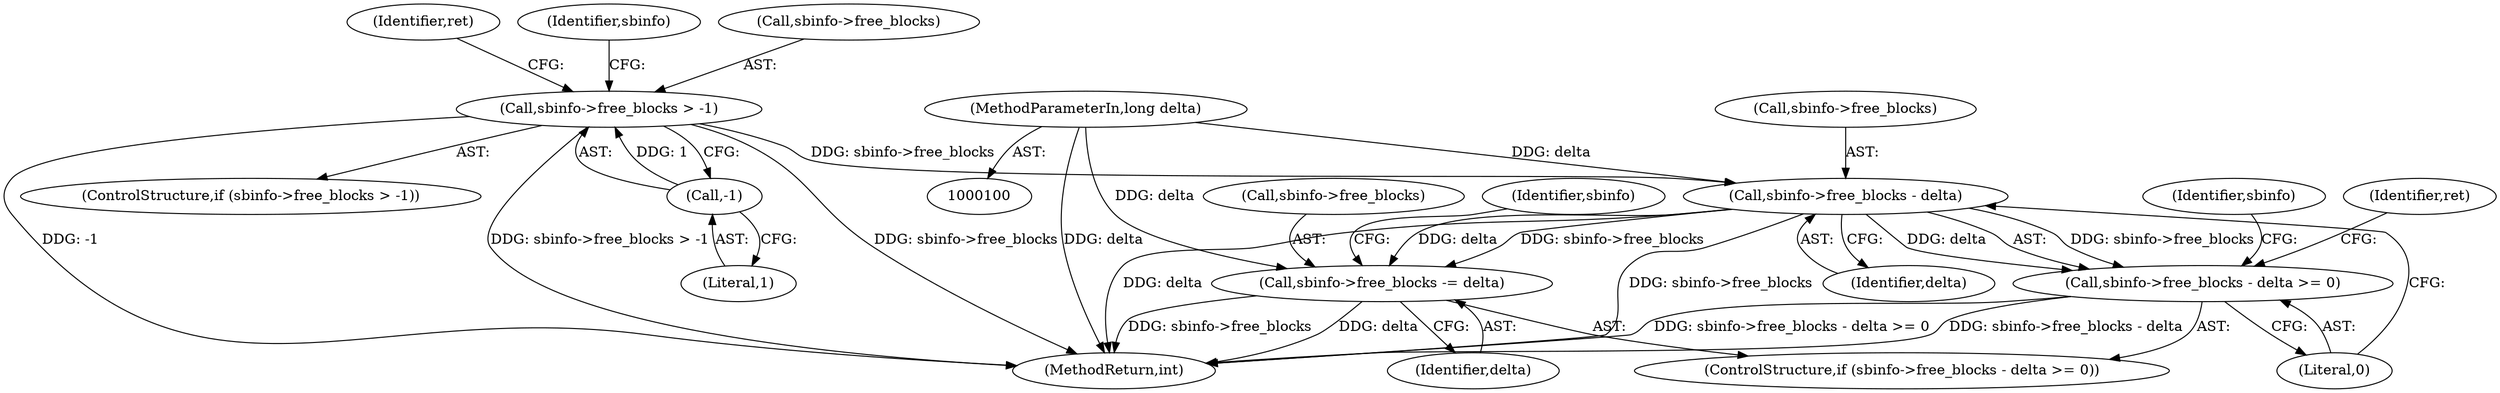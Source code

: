 digraph "1_linux_90481622d75715bfcb68501280a917dbfe516029@API" {
"1000132" [label="(Call,sbinfo->free_blocks - delta)"];
"1000118" [label="(Call,sbinfo->free_blocks > -1)"];
"1000122" [label="(Call,-1)"];
"1000102" [label="(MethodParameterIn,long delta)"];
"1000131" [label="(Call,sbinfo->free_blocks - delta >= 0)"];
"1000138" [label="(Call,sbinfo->free_blocks -= delta)"];
"1000133" [label="(Call,sbinfo->free_blocks)"];
"1000140" [label="(Identifier,sbinfo)"];
"1000154" [label="(Identifier,ret)"];
"1000117" [label="(ControlStructure,if (sbinfo->free_blocks > -1))"];
"1000155" [label="(MethodReturn,int)"];
"1000102" [label="(MethodParameterIn,long delta)"];
"1000136" [label="(Identifier,delta)"];
"1000128" [label="(Identifier,sbinfo)"];
"1000139" [label="(Call,sbinfo->free_blocks)"];
"1000142" [label="(Identifier,delta)"];
"1000138" [label="(Call,sbinfo->free_blocks -= delta)"];
"1000145" [label="(Identifier,ret)"];
"1000130" [label="(ControlStructure,if (sbinfo->free_blocks - delta >= 0))"];
"1000119" [label="(Call,sbinfo->free_blocks)"];
"1000151" [label="(Identifier,sbinfo)"];
"1000122" [label="(Call,-1)"];
"1000132" [label="(Call,sbinfo->free_blocks - delta)"];
"1000118" [label="(Call,sbinfo->free_blocks > -1)"];
"1000131" [label="(Call,sbinfo->free_blocks - delta >= 0)"];
"1000123" [label="(Literal,1)"];
"1000137" [label="(Literal,0)"];
"1000132" -> "1000131"  [label="AST: "];
"1000132" -> "1000136"  [label="CFG: "];
"1000133" -> "1000132"  [label="AST: "];
"1000136" -> "1000132"  [label="AST: "];
"1000137" -> "1000132"  [label="CFG: "];
"1000132" -> "1000155"  [label="DDG: sbinfo->free_blocks"];
"1000132" -> "1000155"  [label="DDG: delta"];
"1000132" -> "1000131"  [label="DDG: sbinfo->free_blocks"];
"1000132" -> "1000131"  [label="DDG: delta"];
"1000118" -> "1000132"  [label="DDG: sbinfo->free_blocks"];
"1000102" -> "1000132"  [label="DDG: delta"];
"1000132" -> "1000138"  [label="DDG: delta"];
"1000132" -> "1000138"  [label="DDG: sbinfo->free_blocks"];
"1000118" -> "1000117"  [label="AST: "];
"1000118" -> "1000122"  [label="CFG: "];
"1000119" -> "1000118"  [label="AST: "];
"1000122" -> "1000118"  [label="AST: "];
"1000128" -> "1000118"  [label="CFG: "];
"1000154" -> "1000118"  [label="CFG: "];
"1000118" -> "1000155"  [label="DDG: sbinfo->free_blocks > -1"];
"1000118" -> "1000155"  [label="DDG: sbinfo->free_blocks"];
"1000118" -> "1000155"  [label="DDG: -1"];
"1000122" -> "1000118"  [label="DDG: 1"];
"1000122" -> "1000123"  [label="CFG: "];
"1000123" -> "1000122"  [label="AST: "];
"1000102" -> "1000100"  [label="AST: "];
"1000102" -> "1000155"  [label="DDG: delta"];
"1000102" -> "1000138"  [label="DDG: delta"];
"1000131" -> "1000130"  [label="AST: "];
"1000131" -> "1000137"  [label="CFG: "];
"1000137" -> "1000131"  [label="AST: "];
"1000140" -> "1000131"  [label="CFG: "];
"1000145" -> "1000131"  [label="CFG: "];
"1000131" -> "1000155"  [label="DDG: sbinfo->free_blocks - delta >= 0"];
"1000131" -> "1000155"  [label="DDG: sbinfo->free_blocks - delta"];
"1000138" -> "1000130"  [label="AST: "];
"1000138" -> "1000142"  [label="CFG: "];
"1000139" -> "1000138"  [label="AST: "];
"1000142" -> "1000138"  [label="AST: "];
"1000151" -> "1000138"  [label="CFG: "];
"1000138" -> "1000155"  [label="DDG: delta"];
"1000138" -> "1000155"  [label="DDG: sbinfo->free_blocks"];
}
